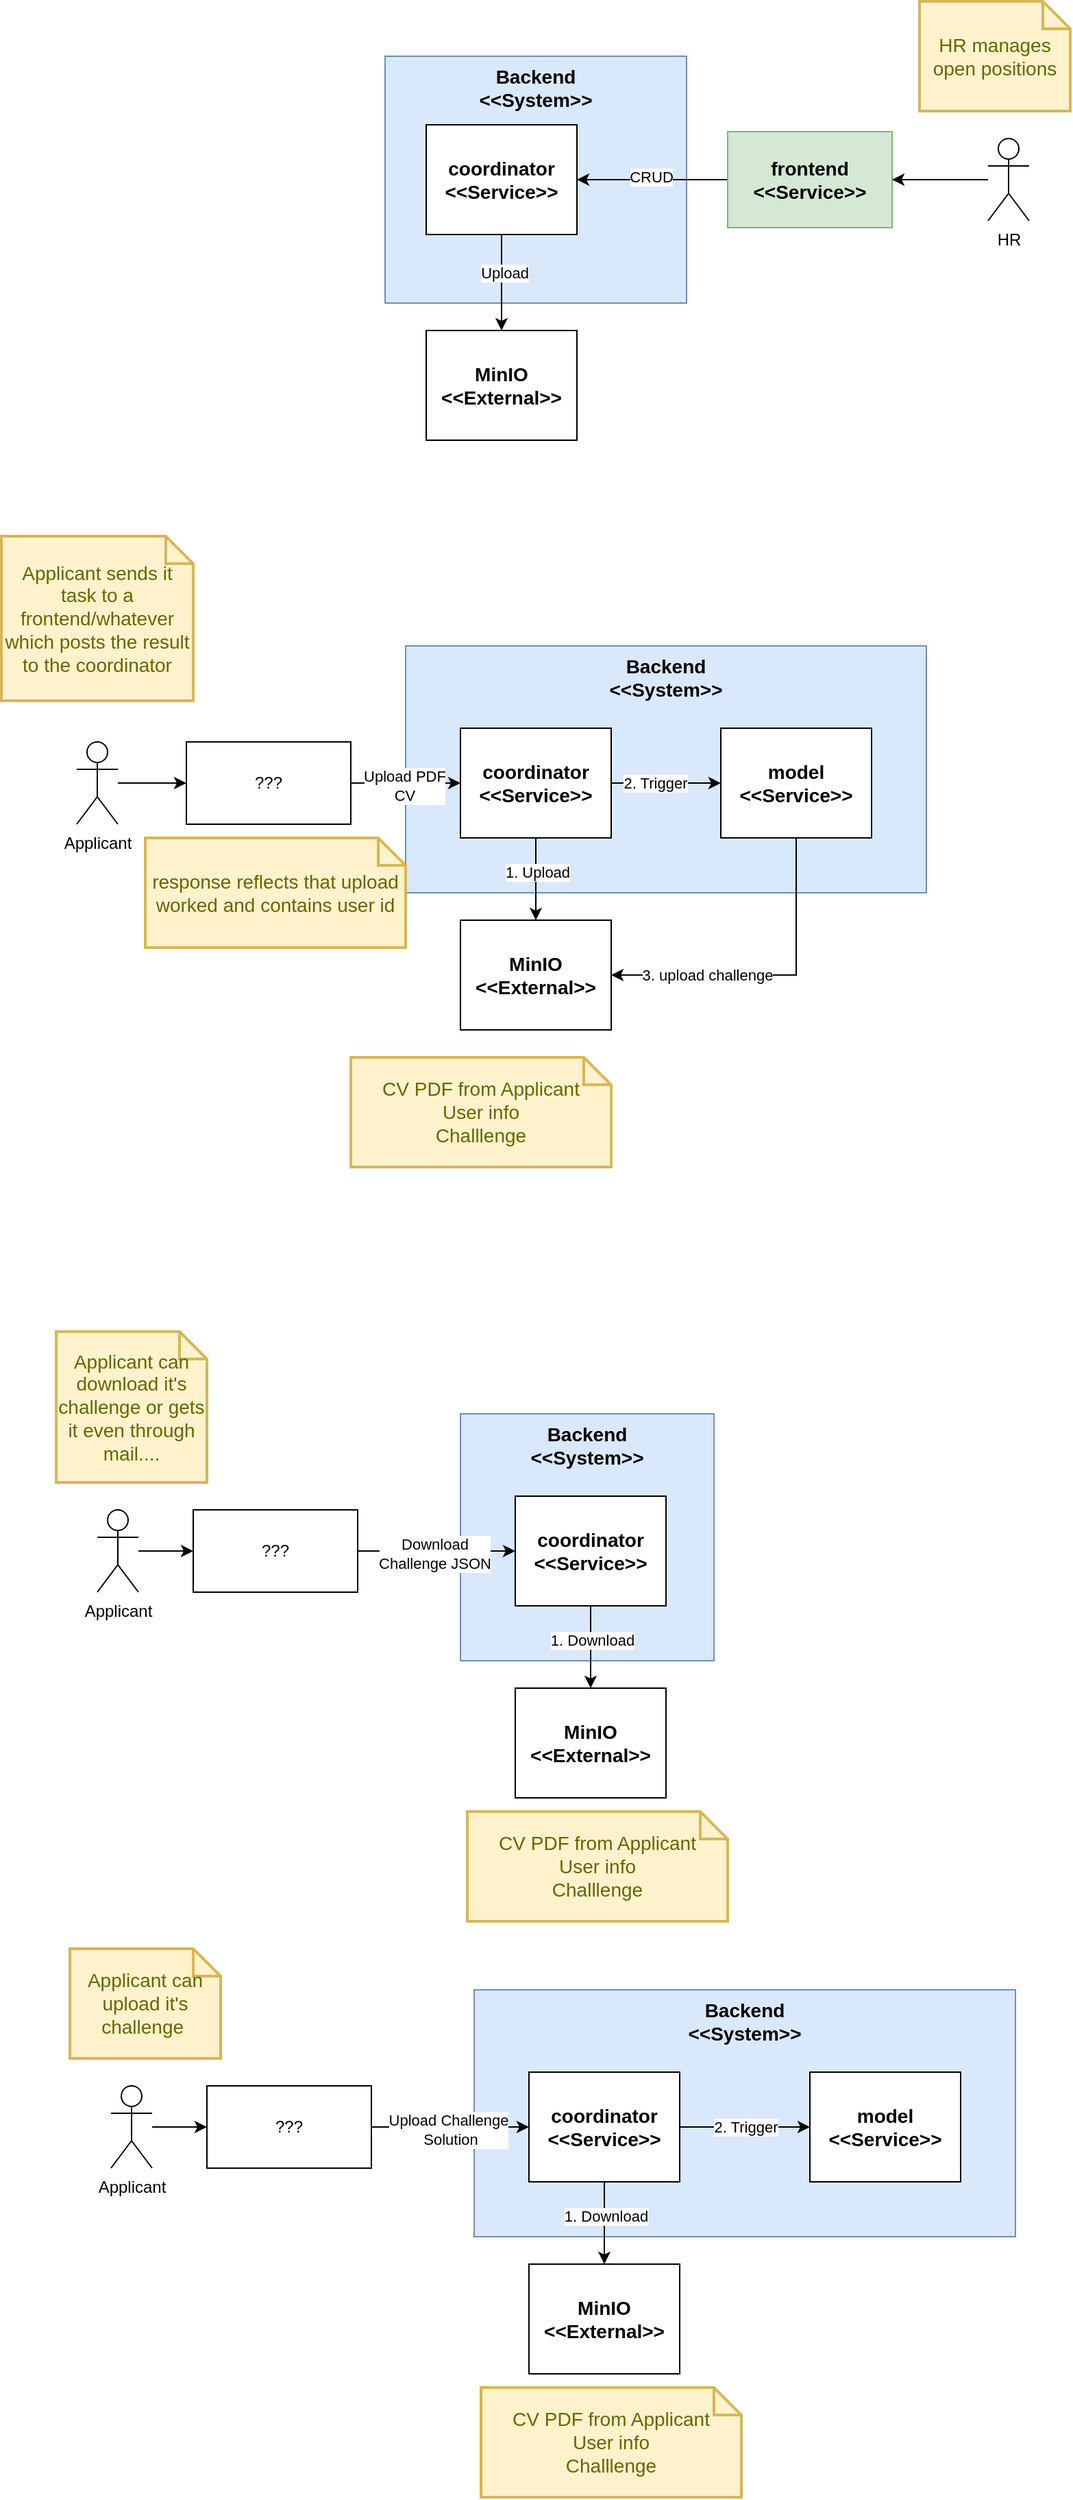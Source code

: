 <mxfile version="24.7.17">
  <diagram name="Seite-1" id="FrWOaIZXgeTdJsK3Xk1z">
    <mxGraphModel dx="1026" dy="702" grid="1" gridSize="10" guides="1" tooltips="1" connect="1" arrows="1" fold="1" page="1" pageScale="1" pageWidth="827" pageHeight="1169" math="0" shadow="0">
      <root>
        <mxCell id="0" />
        <mxCell id="1" parent="0" />
        <mxCell id="u7SBXeqhFvnjhKRxRfNu-19" value="Backend&lt;div&gt;&amp;lt;&amp;lt;System&amp;gt;&amp;gt;&lt;/div&gt;" style="rounded=0;whiteSpace=wrap;html=1;verticalAlign=top;fontStyle=1;fontSize=14;fillColor=#dae8fc;strokeColor=#6c8ebf;" vertex="1" parent="1">
          <mxGeometry x="325" y="610" width="380" height="180" as="geometry" />
        </mxCell>
        <mxCell id="u7SBXeqhFvnjhKRxRfNu-1" value="Backend&lt;div&gt;&amp;lt;&amp;lt;System&amp;gt;&amp;gt;&lt;/div&gt;" style="rounded=0;whiteSpace=wrap;html=1;verticalAlign=top;fontStyle=1;fontSize=14;fillColor=#dae8fc;strokeColor=#6c8ebf;" vertex="1" parent="1">
          <mxGeometry x="310" y="180" width="220" height="180" as="geometry" />
        </mxCell>
        <mxCell id="u7SBXeqhFvnjhKRxRfNu-9" style="edgeStyle=orthogonalEdgeStyle;rounded=0;orthogonalLoop=1;jettySize=auto;html=1;" edge="1" parent="1" source="u7SBXeqhFvnjhKRxRfNu-2" target="u7SBXeqhFvnjhKRxRfNu-3">
          <mxGeometry relative="1" as="geometry" />
        </mxCell>
        <mxCell id="u7SBXeqhFvnjhKRxRfNu-10" value="CRUD" style="edgeLabel;html=1;align=center;verticalAlign=middle;resizable=0;points=[];" vertex="1" connectable="0" parent="u7SBXeqhFvnjhKRxRfNu-9">
          <mxGeometry x="0.031" y="-2" relative="1" as="geometry">
            <mxPoint as="offset" />
          </mxGeometry>
        </mxCell>
        <mxCell id="u7SBXeqhFvnjhKRxRfNu-2" value="frontend&lt;div&gt;&amp;lt;&amp;lt;Service&amp;gt;&amp;gt;&lt;/div&gt;" style="rounded=0;whiteSpace=wrap;html=1;verticalAlign=middle;fontStyle=1;fontSize=14;fillColor=#d5e8d4;strokeColor=#82b366;" vertex="1" parent="1">
          <mxGeometry x="560" y="235" width="120" height="70" as="geometry" />
        </mxCell>
        <mxCell id="u7SBXeqhFvnjhKRxRfNu-17" style="edgeStyle=orthogonalEdgeStyle;rounded=0;orthogonalLoop=1;jettySize=auto;html=1;entryX=0.5;entryY=0;entryDx=0;entryDy=0;" edge="1" parent="1" source="u7SBXeqhFvnjhKRxRfNu-3" target="u7SBXeqhFvnjhKRxRfNu-6">
          <mxGeometry relative="1" as="geometry" />
        </mxCell>
        <mxCell id="u7SBXeqhFvnjhKRxRfNu-18" value="Upload" style="edgeLabel;html=1;align=center;verticalAlign=middle;resizable=0;points=[];" vertex="1" connectable="0" parent="u7SBXeqhFvnjhKRxRfNu-17">
          <mxGeometry x="-0.242" y="2" relative="1" as="geometry">
            <mxPoint y="1" as="offset" />
          </mxGeometry>
        </mxCell>
        <mxCell id="u7SBXeqhFvnjhKRxRfNu-3" value="coordinator&lt;div&gt;&amp;lt;&amp;lt;Service&amp;gt;&amp;gt;&lt;/div&gt;" style="rounded=0;whiteSpace=wrap;html=1;verticalAlign=middle;fontStyle=1;fontSize=14;" vertex="1" parent="1">
          <mxGeometry x="340" y="230" width="110" height="80" as="geometry" />
        </mxCell>
        <mxCell id="u7SBXeqhFvnjhKRxRfNu-42" style="edgeStyle=orthogonalEdgeStyle;rounded=0;orthogonalLoop=1;jettySize=auto;html=1;entryX=1;entryY=0.5;entryDx=0;entryDy=0;" edge="1" parent="1" source="u7SBXeqhFvnjhKRxRfNu-4" target="u7SBXeqhFvnjhKRxRfNu-26">
          <mxGeometry relative="1" as="geometry">
            <Array as="points">
              <mxPoint x="610" y="850" />
            </Array>
          </mxGeometry>
        </mxCell>
        <mxCell id="u7SBXeqhFvnjhKRxRfNu-43" value="3. upload challenge" style="edgeLabel;html=1;align=center;verticalAlign=middle;resizable=0;points=[];" vertex="1" connectable="0" parent="u7SBXeqhFvnjhKRxRfNu-42">
          <mxGeometry x="0.192" y="1" relative="1" as="geometry">
            <mxPoint x="-25" y="-1" as="offset" />
          </mxGeometry>
        </mxCell>
        <mxCell id="u7SBXeqhFvnjhKRxRfNu-4" value="model&lt;div&gt;&amp;lt;&amp;lt;Service&amp;gt;&amp;gt;&lt;/div&gt;" style="rounded=0;whiteSpace=wrap;html=1;verticalAlign=middle;fontStyle=1;fontSize=14;" vertex="1" parent="1">
          <mxGeometry x="555" y="670" width="110" height="80" as="geometry" />
        </mxCell>
        <mxCell id="u7SBXeqhFvnjhKRxRfNu-6" value="MinIO&lt;div&gt;&amp;lt;&amp;lt;External&amp;gt;&amp;gt;&lt;/div&gt;" style="rounded=0;whiteSpace=wrap;html=1;verticalAlign=middle;fontStyle=1;fontSize=14;" vertex="1" parent="1">
          <mxGeometry x="340" y="380" width="110" height="80" as="geometry" />
        </mxCell>
        <mxCell id="u7SBXeqhFvnjhKRxRfNu-16" style="edgeStyle=orthogonalEdgeStyle;rounded=0;orthogonalLoop=1;jettySize=auto;html=1;entryX=1;entryY=0.5;entryDx=0;entryDy=0;" edge="1" parent="1" source="u7SBXeqhFvnjhKRxRfNu-15" target="u7SBXeqhFvnjhKRxRfNu-2">
          <mxGeometry relative="1" as="geometry" />
        </mxCell>
        <mxCell id="u7SBXeqhFvnjhKRxRfNu-15" value="HR" style="shape=umlActor;verticalLabelPosition=bottom;verticalAlign=top;html=1;outlineConnect=0;" vertex="1" parent="1">
          <mxGeometry x="750" y="240" width="30" height="60" as="geometry" />
        </mxCell>
        <mxCell id="u7SBXeqhFvnjhKRxRfNu-35" style="edgeStyle=orthogonalEdgeStyle;rounded=0;orthogonalLoop=1;jettySize=auto;html=1;" edge="1" parent="1" source="u7SBXeqhFvnjhKRxRfNu-25" target="u7SBXeqhFvnjhKRxRfNu-26">
          <mxGeometry relative="1" as="geometry" />
        </mxCell>
        <mxCell id="u7SBXeqhFvnjhKRxRfNu-36" value="1. Upload" style="edgeLabel;html=1;align=center;verticalAlign=middle;resizable=0;points=[];" vertex="1" connectable="0" parent="u7SBXeqhFvnjhKRxRfNu-35">
          <mxGeometry x="-0.183" y="1" relative="1" as="geometry">
            <mxPoint as="offset" />
          </mxGeometry>
        </mxCell>
        <mxCell id="u7SBXeqhFvnjhKRxRfNu-37" style="edgeStyle=orthogonalEdgeStyle;rounded=0;orthogonalLoop=1;jettySize=auto;html=1;entryX=0;entryY=0.5;entryDx=0;entryDy=0;" edge="1" parent="1" source="u7SBXeqhFvnjhKRxRfNu-25" target="u7SBXeqhFvnjhKRxRfNu-4">
          <mxGeometry relative="1" as="geometry" />
        </mxCell>
        <mxCell id="u7SBXeqhFvnjhKRxRfNu-38" value="2. Trigger" style="edgeLabel;html=1;align=center;verticalAlign=middle;resizable=0;points=[];" vertex="1" connectable="0" parent="u7SBXeqhFvnjhKRxRfNu-37">
          <mxGeometry x="-0.2" y="-2" relative="1" as="geometry">
            <mxPoint y="-2" as="offset" />
          </mxGeometry>
        </mxCell>
        <mxCell id="u7SBXeqhFvnjhKRxRfNu-25" value="coordinator&lt;div&gt;&amp;lt;&amp;lt;Service&amp;gt;&amp;gt;&lt;/div&gt;" style="rounded=0;whiteSpace=wrap;html=1;verticalAlign=middle;fontStyle=1;fontSize=14;" vertex="1" parent="1">
          <mxGeometry x="365" y="670" width="110" height="80" as="geometry" />
        </mxCell>
        <mxCell id="u7SBXeqhFvnjhKRxRfNu-26" value="MinIO&lt;div&gt;&amp;lt;&amp;lt;External&amp;gt;&amp;gt;&lt;/div&gt;" style="rounded=0;whiteSpace=wrap;html=1;verticalAlign=middle;fontStyle=1;fontSize=14;" vertex="1" parent="1">
          <mxGeometry x="365" y="810" width="110" height="80" as="geometry" />
        </mxCell>
        <mxCell id="u7SBXeqhFvnjhKRxRfNu-31" style="edgeStyle=orthogonalEdgeStyle;rounded=0;orthogonalLoop=1;jettySize=auto;html=1;entryX=0;entryY=0.5;entryDx=0;entryDy=0;" edge="1" parent="1" source="u7SBXeqhFvnjhKRxRfNu-29" target="u7SBXeqhFvnjhKRxRfNu-30">
          <mxGeometry relative="1" as="geometry" />
        </mxCell>
        <mxCell id="u7SBXeqhFvnjhKRxRfNu-29" value="Applicant" style="shape=umlActor;verticalLabelPosition=bottom;verticalAlign=top;html=1;outlineConnect=0;" vertex="1" parent="1">
          <mxGeometry x="85" y="680" width="30" height="60" as="geometry" />
        </mxCell>
        <mxCell id="u7SBXeqhFvnjhKRxRfNu-32" style="edgeStyle=orthogonalEdgeStyle;rounded=0;orthogonalLoop=1;jettySize=auto;html=1;" edge="1" parent="1" source="u7SBXeqhFvnjhKRxRfNu-30" target="u7SBXeqhFvnjhKRxRfNu-25">
          <mxGeometry relative="1" as="geometry" />
        </mxCell>
        <mxCell id="u7SBXeqhFvnjhKRxRfNu-33" value="Upload PDF &lt;br&gt;CV" style="edgeLabel;html=1;align=center;verticalAlign=middle;resizable=0;points=[];" vertex="1" connectable="0" parent="u7SBXeqhFvnjhKRxRfNu-32">
          <mxGeometry x="-0.033" y="-1" relative="1" as="geometry">
            <mxPoint y="1" as="offset" />
          </mxGeometry>
        </mxCell>
        <mxCell id="u7SBXeqhFvnjhKRxRfNu-30" value="???" style="rounded=0;whiteSpace=wrap;html=1;" vertex="1" parent="1">
          <mxGeometry x="165" y="680" width="120" height="60" as="geometry" />
        </mxCell>
        <mxCell id="u7SBXeqhFvnjhKRxRfNu-34" value="Applicant sends it task to a frontend/whatever which posts the result to the coordinator" style="shape=note;strokeWidth=2;fontSize=14;size=20;whiteSpace=wrap;html=1;fillColor=#fff2cc;strokeColor=#d6b656;fontColor=#666600;" vertex="1" parent="1">
          <mxGeometry x="30" y="530" width="140" height="120" as="geometry" />
        </mxCell>
        <mxCell id="u7SBXeqhFvnjhKRxRfNu-44" value="CV PDF from Applicant&lt;div&gt;User info&lt;/div&gt;&lt;div&gt;Challlenge&lt;/div&gt;" style="shape=note;strokeWidth=2;fontSize=14;size=20;whiteSpace=wrap;html=1;fillColor=#fff2cc;strokeColor=#d6b656;fontColor=#666600;" vertex="1" parent="1">
          <mxGeometry x="285" y="910" width="190" height="80" as="geometry" />
        </mxCell>
        <mxCell id="u7SBXeqhFvnjhKRxRfNu-45" value="response reflects that upload worked and contains user id" style="shape=note;strokeWidth=2;fontSize=14;size=20;whiteSpace=wrap;html=1;fillColor=#fff2cc;strokeColor=#d6b656;fontColor=#666600;" vertex="1" parent="1">
          <mxGeometry x="135" y="750" width="190" height="80" as="geometry" />
        </mxCell>
        <mxCell id="u7SBXeqhFvnjhKRxRfNu-48" value="Backend&lt;div&gt;&amp;lt;&amp;lt;System&amp;gt;&amp;gt;&lt;/div&gt;" style="rounded=0;whiteSpace=wrap;html=1;verticalAlign=top;fontStyle=1;fontSize=14;fillColor=#dae8fc;strokeColor=#6c8ebf;" vertex="1" parent="1">
          <mxGeometry x="365" y="1170" width="185" height="180" as="geometry" />
        </mxCell>
        <mxCell id="u7SBXeqhFvnjhKRxRfNu-52" style="edgeStyle=orthogonalEdgeStyle;rounded=0;orthogonalLoop=1;jettySize=auto;html=1;" edge="1" source="u7SBXeqhFvnjhKRxRfNu-56" target="u7SBXeqhFvnjhKRxRfNu-57" parent="1">
          <mxGeometry relative="1" as="geometry" />
        </mxCell>
        <mxCell id="u7SBXeqhFvnjhKRxRfNu-53" value="1. Download" style="edgeLabel;html=1;align=center;verticalAlign=middle;resizable=0;points=[];" vertex="1" connectable="0" parent="u7SBXeqhFvnjhKRxRfNu-52">
          <mxGeometry x="-0.183" y="1" relative="1" as="geometry">
            <mxPoint as="offset" />
          </mxGeometry>
        </mxCell>
        <mxCell id="u7SBXeqhFvnjhKRxRfNu-56" value="coordinator&lt;div&gt;&amp;lt;&amp;lt;Service&amp;gt;&amp;gt;&lt;/div&gt;" style="rounded=0;whiteSpace=wrap;html=1;verticalAlign=middle;fontStyle=1;fontSize=14;" vertex="1" parent="1">
          <mxGeometry x="405" y="1230" width="110" height="80" as="geometry" />
        </mxCell>
        <mxCell id="u7SBXeqhFvnjhKRxRfNu-57" value="MinIO&lt;div&gt;&amp;lt;&amp;lt;External&amp;gt;&amp;gt;&lt;/div&gt;" style="rounded=0;whiteSpace=wrap;html=1;verticalAlign=middle;fontStyle=1;fontSize=14;" vertex="1" parent="1">
          <mxGeometry x="405" y="1370" width="110" height="80" as="geometry" />
        </mxCell>
        <mxCell id="u7SBXeqhFvnjhKRxRfNu-58" style="edgeStyle=orthogonalEdgeStyle;rounded=0;orthogonalLoop=1;jettySize=auto;html=1;entryX=0;entryY=0.5;entryDx=0;entryDy=0;" edge="1" source="u7SBXeqhFvnjhKRxRfNu-59" target="u7SBXeqhFvnjhKRxRfNu-62" parent="1">
          <mxGeometry relative="1" as="geometry" />
        </mxCell>
        <mxCell id="u7SBXeqhFvnjhKRxRfNu-59" value="Applicant" style="shape=umlActor;verticalLabelPosition=bottom;verticalAlign=top;html=1;outlineConnect=0;" vertex="1" parent="1">
          <mxGeometry x="100" y="1240" width="30" height="60" as="geometry" />
        </mxCell>
        <mxCell id="u7SBXeqhFvnjhKRxRfNu-60" style="edgeStyle=orthogonalEdgeStyle;rounded=0;orthogonalLoop=1;jettySize=auto;html=1;" edge="1" source="u7SBXeqhFvnjhKRxRfNu-62" target="u7SBXeqhFvnjhKRxRfNu-56" parent="1">
          <mxGeometry relative="1" as="geometry" />
        </mxCell>
        <mxCell id="u7SBXeqhFvnjhKRxRfNu-61" value="Download&lt;br&gt;Challenge JSON" style="edgeLabel;html=1;align=center;verticalAlign=middle;resizable=0;points=[];" vertex="1" connectable="0" parent="u7SBXeqhFvnjhKRxRfNu-60">
          <mxGeometry x="-0.033" y="-1" relative="1" as="geometry">
            <mxPoint y="1" as="offset" />
          </mxGeometry>
        </mxCell>
        <mxCell id="u7SBXeqhFvnjhKRxRfNu-62" value="???" style="rounded=0;whiteSpace=wrap;html=1;" vertex="1" parent="1">
          <mxGeometry x="170" y="1240" width="120" height="60" as="geometry" />
        </mxCell>
        <mxCell id="u7SBXeqhFvnjhKRxRfNu-63" value="Applicant can download it&#39;s challenge or gets it even through mail...." style="shape=note;strokeWidth=2;fontSize=14;size=20;whiteSpace=wrap;html=1;fillColor=#fff2cc;strokeColor=#d6b656;fontColor=#666600;" vertex="1" parent="1">
          <mxGeometry x="70" y="1110" width="110" height="110" as="geometry" />
        </mxCell>
        <mxCell id="u7SBXeqhFvnjhKRxRfNu-64" value="CV PDF from Applicant&lt;div&gt;User info&lt;/div&gt;&lt;div&gt;Challlenge&lt;/div&gt;" style="shape=note;strokeWidth=2;fontSize=14;size=20;whiteSpace=wrap;html=1;fillColor=#fff2cc;strokeColor=#d6b656;fontColor=#666600;" vertex="1" parent="1">
          <mxGeometry x="370" y="1460" width="190" height="80" as="geometry" />
        </mxCell>
        <mxCell id="u7SBXeqhFvnjhKRxRfNu-66" value="HR manages open positions" style="shape=note;strokeWidth=2;fontSize=14;size=20;whiteSpace=wrap;html=1;fillColor=#fff2cc;strokeColor=#d6b656;fontColor=#666600;" vertex="1" parent="1">
          <mxGeometry x="700" y="140" width="110.0" height="80" as="geometry" />
        </mxCell>
        <mxCell id="u7SBXeqhFvnjhKRxRfNu-68" value="Backend&lt;div&gt;&amp;lt;&amp;lt;System&amp;gt;&amp;gt;&lt;/div&gt;" style="rounded=0;whiteSpace=wrap;html=1;verticalAlign=top;fontStyle=1;fontSize=14;fillColor=#dae8fc;strokeColor=#6c8ebf;" vertex="1" parent="1">
          <mxGeometry x="375" y="1590" width="395" height="180" as="geometry" />
        </mxCell>
        <mxCell id="u7SBXeqhFvnjhKRxRfNu-69" style="edgeStyle=orthogonalEdgeStyle;rounded=0;orthogonalLoop=1;jettySize=auto;html=1;" edge="1" source="u7SBXeqhFvnjhKRxRfNu-71" target="u7SBXeqhFvnjhKRxRfNu-72" parent="1">
          <mxGeometry relative="1" as="geometry" />
        </mxCell>
        <mxCell id="u7SBXeqhFvnjhKRxRfNu-70" value="1. Download" style="edgeLabel;html=1;align=center;verticalAlign=middle;resizable=0;points=[];" vertex="1" connectable="0" parent="u7SBXeqhFvnjhKRxRfNu-69">
          <mxGeometry x="-0.183" y="1" relative="1" as="geometry">
            <mxPoint as="offset" />
          </mxGeometry>
        </mxCell>
        <mxCell id="u7SBXeqhFvnjhKRxRfNu-81" style="edgeStyle=orthogonalEdgeStyle;rounded=0;orthogonalLoop=1;jettySize=auto;html=1;entryX=0;entryY=0.5;entryDx=0;entryDy=0;" edge="1" parent="1" source="u7SBXeqhFvnjhKRxRfNu-71" target="u7SBXeqhFvnjhKRxRfNu-80">
          <mxGeometry relative="1" as="geometry" />
        </mxCell>
        <mxCell id="u7SBXeqhFvnjhKRxRfNu-82" value="2. Trigger" style="edgeLabel;html=1;align=center;verticalAlign=middle;resizable=0;points=[];" vertex="1" connectable="0" parent="u7SBXeqhFvnjhKRxRfNu-81">
          <mxGeometry x="-0.284" y="-1" relative="1" as="geometry">
            <mxPoint x="14" y="-1" as="offset" />
          </mxGeometry>
        </mxCell>
        <mxCell id="u7SBXeqhFvnjhKRxRfNu-71" value="coordinator&lt;div&gt;&amp;lt;&amp;lt;Service&amp;gt;&amp;gt;&lt;/div&gt;" style="rounded=0;whiteSpace=wrap;html=1;verticalAlign=middle;fontStyle=1;fontSize=14;" vertex="1" parent="1">
          <mxGeometry x="415" y="1650" width="110" height="80" as="geometry" />
        </mxCell>
        <mxCell id="u7SBXeqhFvnjhKRxRfNu-72" value="MinIO&lt;div&gt;&amp;lt;&amp;lt;External&amp;gt;&amp;gt;&lt;/div&gt;" style="rounded=0;whiteSpace=wrap;html=1;verticalAlign=middle;fontStyle=1;fontSize=14;" vertex="1" parent="1">
          <mxGeometry x="415" y="1790" width="110" height="80" as="geometry" />
        </mxCell>
        <mxCell id="u7SBXeqhFvnjhKRxRfNu-73" style="edgeStyle=orthogonalEdgeStyle;rounded=0;orthogonalLoop=1;jettySize=auto;html=1;entryX=0;entryY=0.5;entryDx=0;entryDy=0;" edge="1" source="u7SBXeqhFvnjhKRxRfNu-74" target="u7SBXeqhFvnjhKRxRfNu-77" parent="1">
          <mxGeometry relative="1" as="geometry" />
        </mxCell>
        <mxCell id="u7SBXeqhFvnjhKRxRfNu-74" value="Applicant" style="shape=umlActor;verticalLabelPosition=bottom;verticalAlign=top;html=1;outlineConnect=0;" vertex="1" parent="1">
          <mxGeometry x="110" y="1660" width="30" height="60" as="geometry" />
        </mxCell>
        <mxCell id="u7SBXeqhFvnjhKRxRfNu-75" style="edgeStyle=orthogonalEdgeStyle;rounded=0;orthogonalLoop=1;jettySize=auto;html=1;" edge="1" source="u7SBXeqhFvnjhKRxRfNu-77" target="u7SBXeqhFvnjhKRxRfNu-71" parent="1">
          <mxGeometry relative="1" as="geometry" />
        </mxCell>
        <mxCell id="u7SBXeqhFvnjhKRxRfNu-76" value="Upload Challenge&lt;br&gt;&amp;nbsp;Solution" style="edgeLabel;html=1;align=center;verticalAlign=middle;resizable=0;points=[];" vertex="1" connectable="0" parent="u7SBXeqhFvnjhKRxRfNu-75">
          <mxGeometry x="-0.033" y="-1" relative="1" as="geometry">
            <mxPoint y="1" as="offset" />
          </mxGeometry>
        </mxCell>
        <mxCell id="u7SBXeqhFvnjhKRxRfNu-77" value="???" style="rounded=0;whiteSpace=wrap;html=1;" vertex="1" parent="1">
          <mxGeometry x="180" y="1660" width="120" height="60" as="geometry" />
        </mxCell>
        <mxCell id="u7SBXeqhFvnjhKRxRfNu-78" value="Applicant can upload it&#39;s challenge&amp;nbsp;" style="shape=note;strokeWidth=2;fontSize=14;size=20;whiteSpace=wrap;html=1;fillColor=#fff2cc;strokeColor=#d6b656;fontColor=#666600;" vertex="1" parent="1">
          <mxGeometry x="80" y="1560" width="110" height="80" as="geometry" />
        </mxCell>
        <mxCell id="u7SBXeqhFvnjhKRxRfNu-79" value="CV PDF from Applicant&lt;div&gt;User info&lt;/div&gt;&lt;div&gt;Challlenge&lt;/div&gt;" style="shape=note;strokeWidth=2;fontSize=14;size=20;whiteSpace=wrap;html=1;fillColor=#fff2cc;strokeColor=#d6b656;fontColor=#666600;" vertex="1" parent="1">
          <mxGeometry x="380" y="1880" width="190" height="80" as="geometry" />
        </mxCell>
        <mxCell id="u7SBXeqhFvnjhKRxRfNu-80" value="model&lt;div&gt;&amp;lt;&amp;lt;Service&amp;gt;&amp;gt;&lt;/div&gt;" style="rounded=0;whiteSpace=wrap;html=1;verticalAlign=middle;fontStyle=1;fontSize=14;" vertex="1" parent="1">
          <mxGeometry x="620" y="1650" width="110" height="80" as="geometry" />
        </mxCell>
      </root>
    </mxGraphModel>
  </diagram>
</mxfile>
